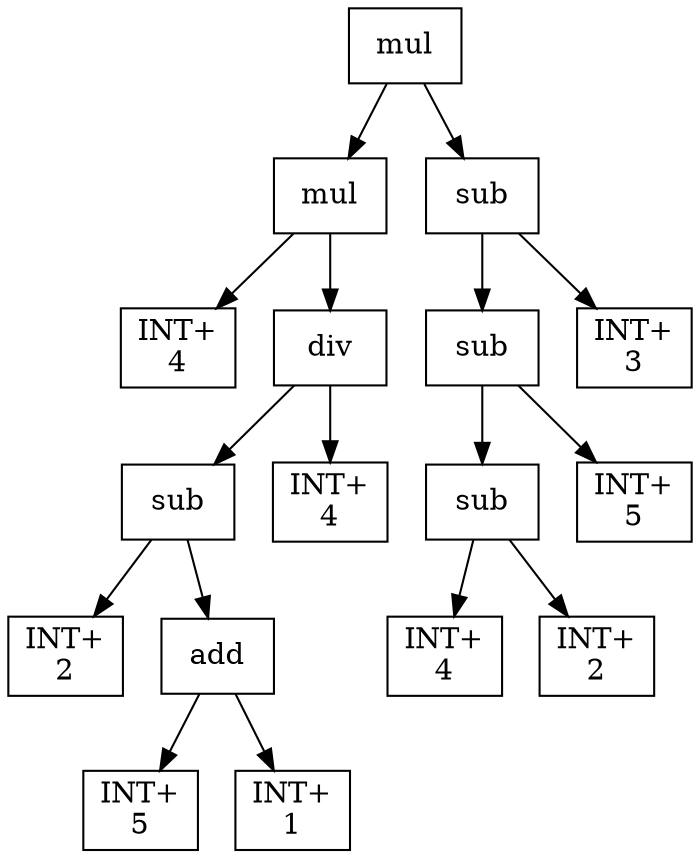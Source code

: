 digraph expr {
  node [shape=box];
  n1 [label="mul"];
  n2 [label="mul"];
  n3 [label="INT+\n4"];
  n4 [label="div"];
  n5 [label="sub"];
  n6 [label="INT+\n2"];
  n7 [label="add"];
  n8 [label="INT+\n5"];
  n9 [label="INT+\n1"];
  n7 -> n8;
  n7 -> n9;
  n5 -> n6;
  n5 -> n7;
  n10 [label="INT+\n4"];
  n4 -> n5;
  n4 -> n10;
  n2 -> n3;
  n2 -> n4;
  n11 [label="sub"];
  n12 [label="sub"];
  n13 [label="sub"];
  n14 [label="INT+\n4"];
  n15 [label="INT+\n2"];
  n13 -> n14;
  n13 -> n15;
  n16 [label="INT+\n5"];
  n12 -> n13;
  n12 -> n16;
  n17 [label="INT+\n3"];
  n11 -> n12;
  n11 -> n17;
  n1 -> n2;
  n1 -> n11;
}